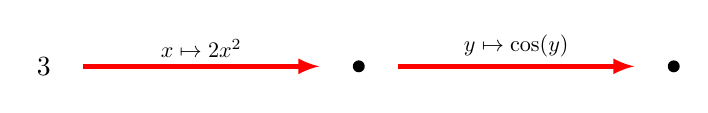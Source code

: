\begin{tikzpicture}
 \node at (0,0) {$3$};
%\fill (0,0) circle (0.5ex);
\fill (4,0) circle (0.5ex);
\fill (8,0) circle (0.5ex);
 \draw[->,>=latex,ultra thick,red] (0.5,0) -- ++(3,0) node[midway,above,black,scale=0.8]{$x \mapsto 2x^2$} ;
 \draw[->,>=latex,ultra thick,red] (4.5,0) -- ++(3,0) node[midway,above,black,scale=0.8]{$y \mapsto \cos(y)$} ;

\end{tikzpicture}
